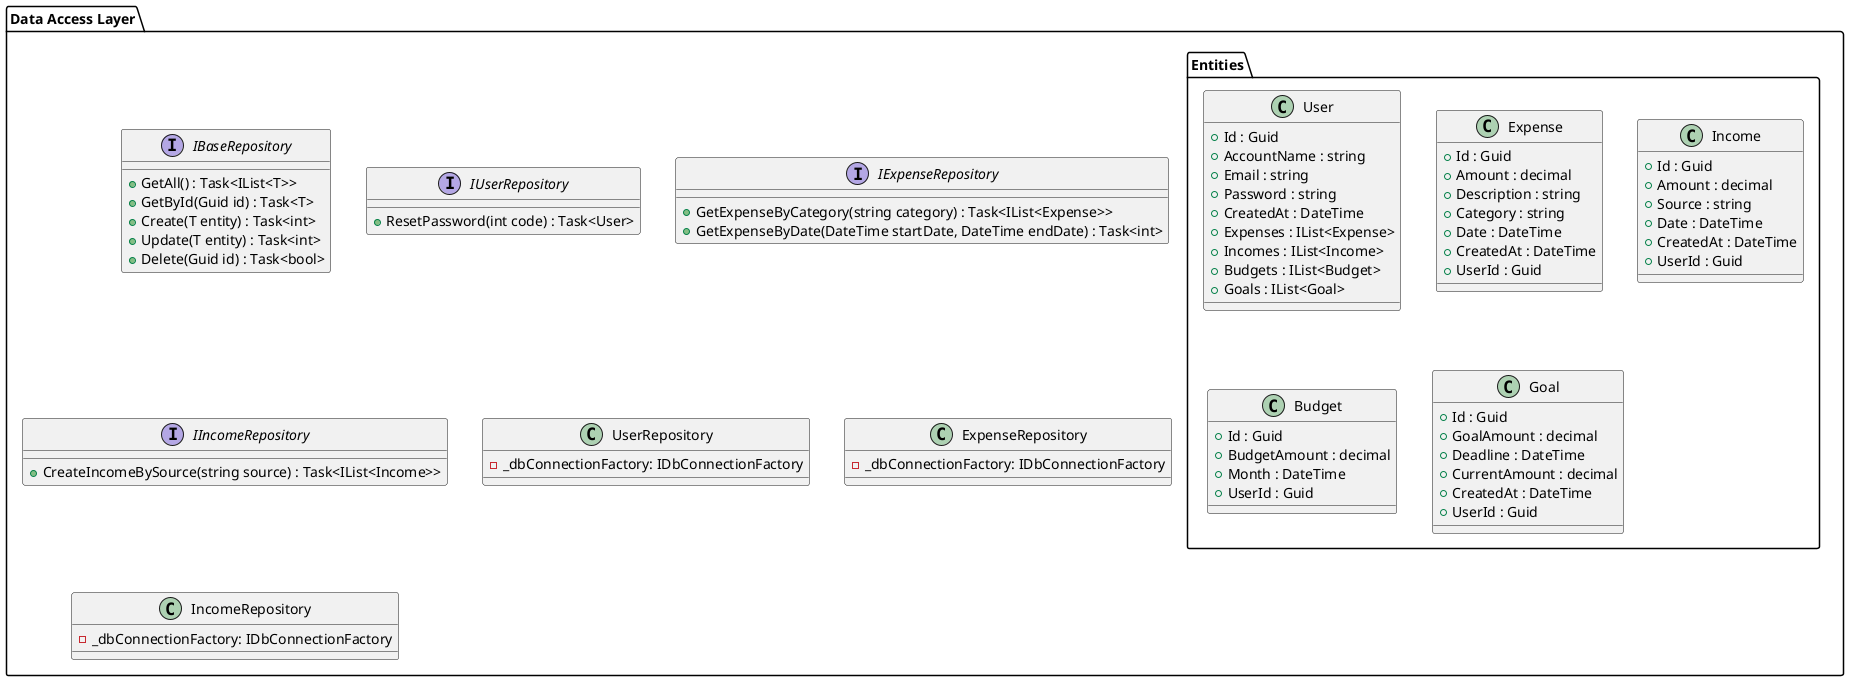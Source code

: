@startuml Data Access

package "Data Access Layer" {
    interface IBaseRepository {
        + GetAll() : Task<IList<T>>  
        + GetById(Guid id) : Task<T>
        + Create(T entity) : Task<int>
        + Update(T entity) : Task<int>
        + Delete(Guid id) : Task<bool>
    }

    interface IUserRepository {
        + ResetPassword(int code) : Task<User>
    }
    
    interface IExpenseRepository {
        + GetExpenseByCategory(string category) : Task<IList<Expense>>
        + GetExpenseByDate(DateTime startDate, DateTime endDate) : Task<int>
    }

    interface IIncomeRepository {
        + CreateIncomeBySource(string source) : Task<IList<Income>>
    }

    class UserRepository {
        - _dbConnectionFactory: IDbConnectionFactory
    }

    class ExpenseRepository {
        - _dbConnectionFactory: IDbConnectionFactory
    }

    class IncomeRepository {
        - _dbConnectionFactory: IDbConnectionFactory
    }

    package "Entities" {
        class User {
            + Id : Guid
            + AccountName : string
            + Email : string
            + Password : string
            + CreatedAt : DateTime
            + Expenses : IList<Expense>
            + Incomes : IList<Income>
            + Budgets : IList<Budget>
            + Goals : IList<Goal>
        }

        class Expense {
            + Id : Guid
            + Amount : decimal
            + Description : string
            + Category : string
            + Date : DateTime
            + CreatedAt : DateTime
            + UserId : Guid
        }

        class Income {
            + Id : Guid
            + Amount : decimal
            + Source : string
            + Date : DateTime
            + CreatedAt : DateTime
            + UserId : Guid
        }

        class Budget {
            + Id : Guid
            + BudgetAmount : decimal
            + Month : DateTime
            + UserId : Guid
        }

        class Goal {
            + Id : Guid
            + GoalAmount : decimal
            + Deadline : DateTime
            + CurrentAmount : decimal
            + CreatedAt : DateTime
            + UserId : Guid
        }
    }
}

@enduml
